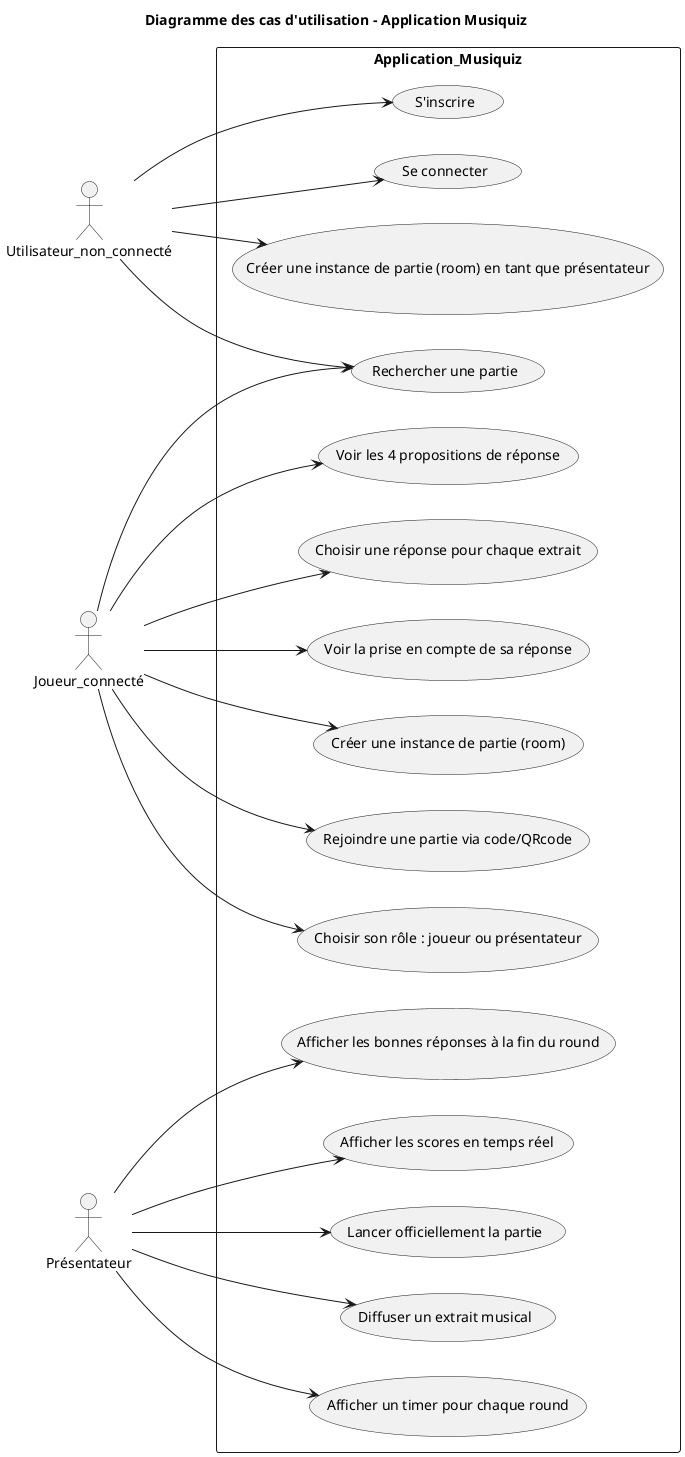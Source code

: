 @startuml name Diagramme des cas d'utilisation - Application Musiquiz
title Diagramme des cas d'utilisation - Application Musiquiz

left to right direction

actor Utilisateur_non_connecté
actor Joueur_connecté
actor Présentateur

rectangle Application_Musiquiz {

    usecase "S'inscrire" as UC1
    usecase "Se connecter" as UC2
    usecase "Rechercher une partie" as UC3
    usecase "Créer une instance de partie (room) en tant que présentateur" as UC4
    usecase "Créer une instance de partie (room)" as UC5
    usecase "Rejoindre une partie via code/QRcode" as UC6
    usecase "Choisir son rôle : joueur ou présentateur" as UC7
    usecase "Lancer officiellement la partie" as UC8
    usecase "Diffuser un extrait musical" as UC9
    usecase "Afficher un timer pour chaque round" as UC10
    usecase "Afficher les bonnes réponses à la fin du round" as UC11
    usecase "Afficher les scores en temps réel" as UC12
    usecase "Voir les 4 propositions de réponse" as UC13
    usecase "Choisir une réponse pour chaque extrait" as UC14
    usecase "Voir la prise en compte de sa réponse" as UC15

    Utilisateur_non_connecté --> UC1
    Utilisateur_non_connecté --> UC2
    Utilisateur_non_connecté --> UC3
    Utilisateur_non_connecté --> UC4

    Joueur_connecté --> UC3
    Joueur_connecté --> UC5
    Joueur_connecté --> UC6
    Joueur_connecté --> UC7
    Joueur_connecté --> UC13
    Joueur_connecté --> UC14
    Joueur_connecté --> UC15

    Présentateur --> UC8
    Présentateur --> UC9
    Présentateur --> UC10
    Présentateur --> UC11
    Présentateur --> UC12
}

@enduml
